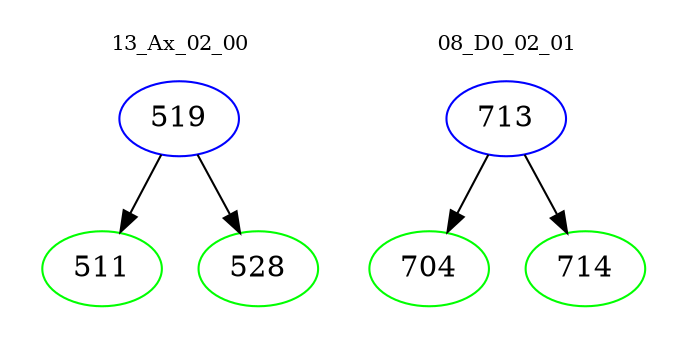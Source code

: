 digraph{
subgraph cluster_0 {
color = white
label = "13_Ax_02_00";
fontsize=10;
T0_519 [label="519", color="blue"]
T0_519 -> T0_511 [color="black"]
T0_511 [label="511", color="green"]
T0_519 -> T0_528 [color="black"]
T0_528 [label="528", color="green"]
}
subgraph cluster_1 {
color = white
label = "08_D0_02_01";
fontsize=10;
T1_713 [label="713", color="blue"]
T1_713 -> T1_704 [color="black"]
T1_704 [label="704", color="green"]
T1_713 -> T1_714 [color="black"]
T1_714 [label="714", color="green"]
}
}
